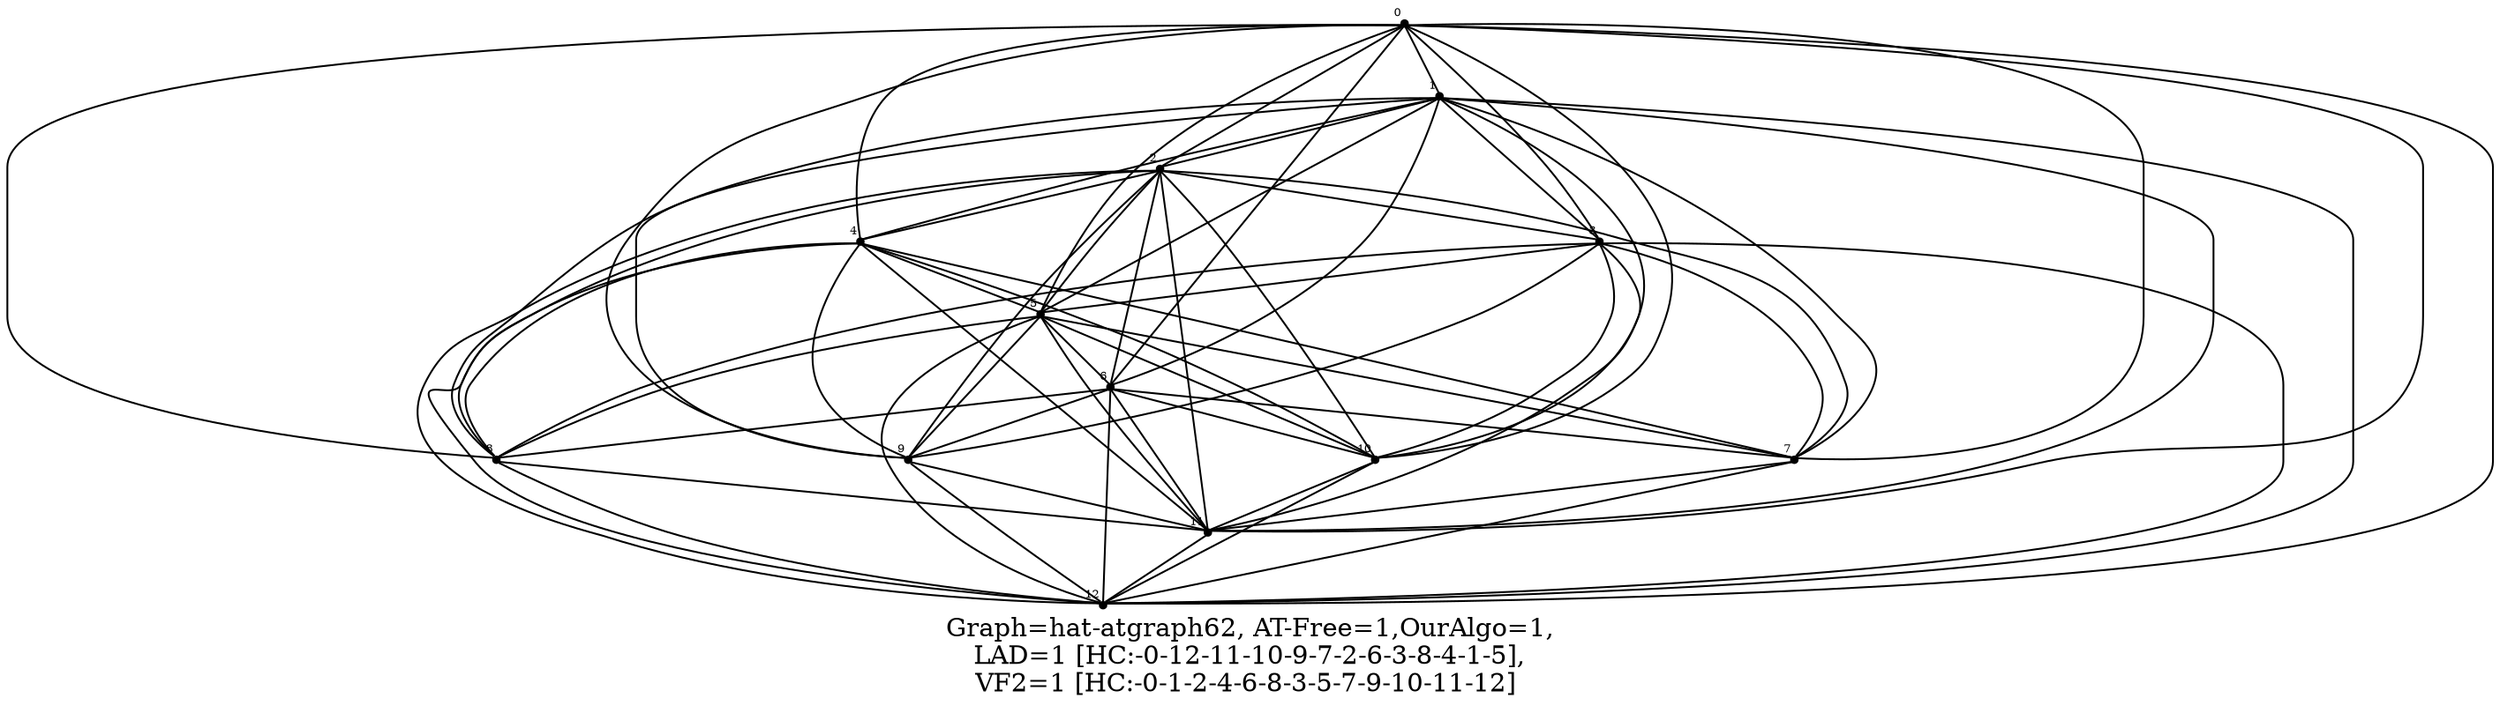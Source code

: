 /* Created by igraph 0.8.0-pre+0200568 */
graph {
  graph [
    label="Graph=hat-atgraph62, AT-Free=1,OurAlgo=1,\nLAD=1 [HC:-0-12-11-10-9-7-2-6-3-8-4-1-5],\nVF2=1 [HC:-0-1-2-4-6-8-3-5-7-9-10-11-12] "
    labelloc=bottom
  ];
  0 [
    pos="0.000000,0.000000!"
    shape=point
    fontsize=6
    xlabel=12
  ];
  1 [
    pos="-0.100000,1.000000!"
    shape=point
    fontsize=6
    xlabel=11
  ];
  2 [
    pos="0.000000,2.000000!"
    shape=point
    fontsize=6
    xlabel=10
  ];
  3 [
    pos="-0.100000,3.000000!"
    shape=point
    fontsize=6
    xlabel=9
  ];
  4 [
    pos="0.000000,4.000000!"
    shape=point
    fontsize=6
    xlabel=8
  ];
  5 [
    pos="-0.100000,5.000000!"
    shape=point
    fontsize=6
    xlabel=7
  ];
  6 [
    pos="0.000000,6.000000!"
    shape=point
    fontsize=6
    xlabel=6
  ];
  7 [
    pos="-0.100000,7.000000!"
    shape=point
    fontsize=6
    xlabel=5
  ];
  8 [
    pos="0.000000,8.000000!"
    shape=point
    fontsize=6
    xlabel=4
  ];
  9 [
    pos="-0.100000,9.000000!"
    shape=point
    fontsize=6
    xlabel=3
  ];
  10 [
    pos="0.000000,10.000000!"
    shape=point
    fontsize=6
    xlabel=2
  ];
  11 [
    pos="-0.100000,11.000000!"
    shape=point
    fontsize=6
    xlabel=1
  ];
  12 [
    pos="0.000000,12.000000!"
    shape=point
    fontsize=6
    xlabel=0
  ];

  12 -- 0;
  11 -- 0;
  10 -- 0;
  12 -- 11;
  12 -- 9;
  12 -- 8;
  12 -- 7;
  12 -- 6;
  11 -- 10;
  11 -- 9;
  11 -- 8;
  11 -- 7;
  11 -- 6;
  10 -- 9;
  10 -- 8;
  10 -- 6;
  9 -- 5;
  9 -- 4;
  9 -- 3;
  9 -- 2;
  8 -- 5;
  8 -- 4;
  8 -- 3;
  8 -- 2;
  7 -- 5;
  7 -- 4;
  7 -- 3;
  7 -- 2;
  6 -- 5;
  6 -- 4;
  6 -- 3;
  6 -- 2;
  5 -- 1;
  4 -- 1;
  3 -- 1;
  2 -- 1;
  9 -- 0;
  8 -- 0;
  7 -- 0;
  6 -- 0;
  1 -- 0;
  2 -- 0;
  5 -- 0;
  3 -- 0;
  4 -- 0;
  12 -- 1;
  10 -- 1;
  9 -- 1;
  8 -- 1;
  7 -- 1;
  6 -- 1;
  11 -- 1;
  11 -- 2;
  12 -- 2;
  10 -- 2;
  11 -- 3;
  12 -- 3;
  10 -- 3;
  12 -- 4;
  10 -- 4;
  11 -- 4;
  11 -- 5;
  12 -- 5;
  10 -- 5;
  9 -- 7;
  10 -- 7;
  7 -- 6;
  8 -- 7;
  12 -- 10;
}
